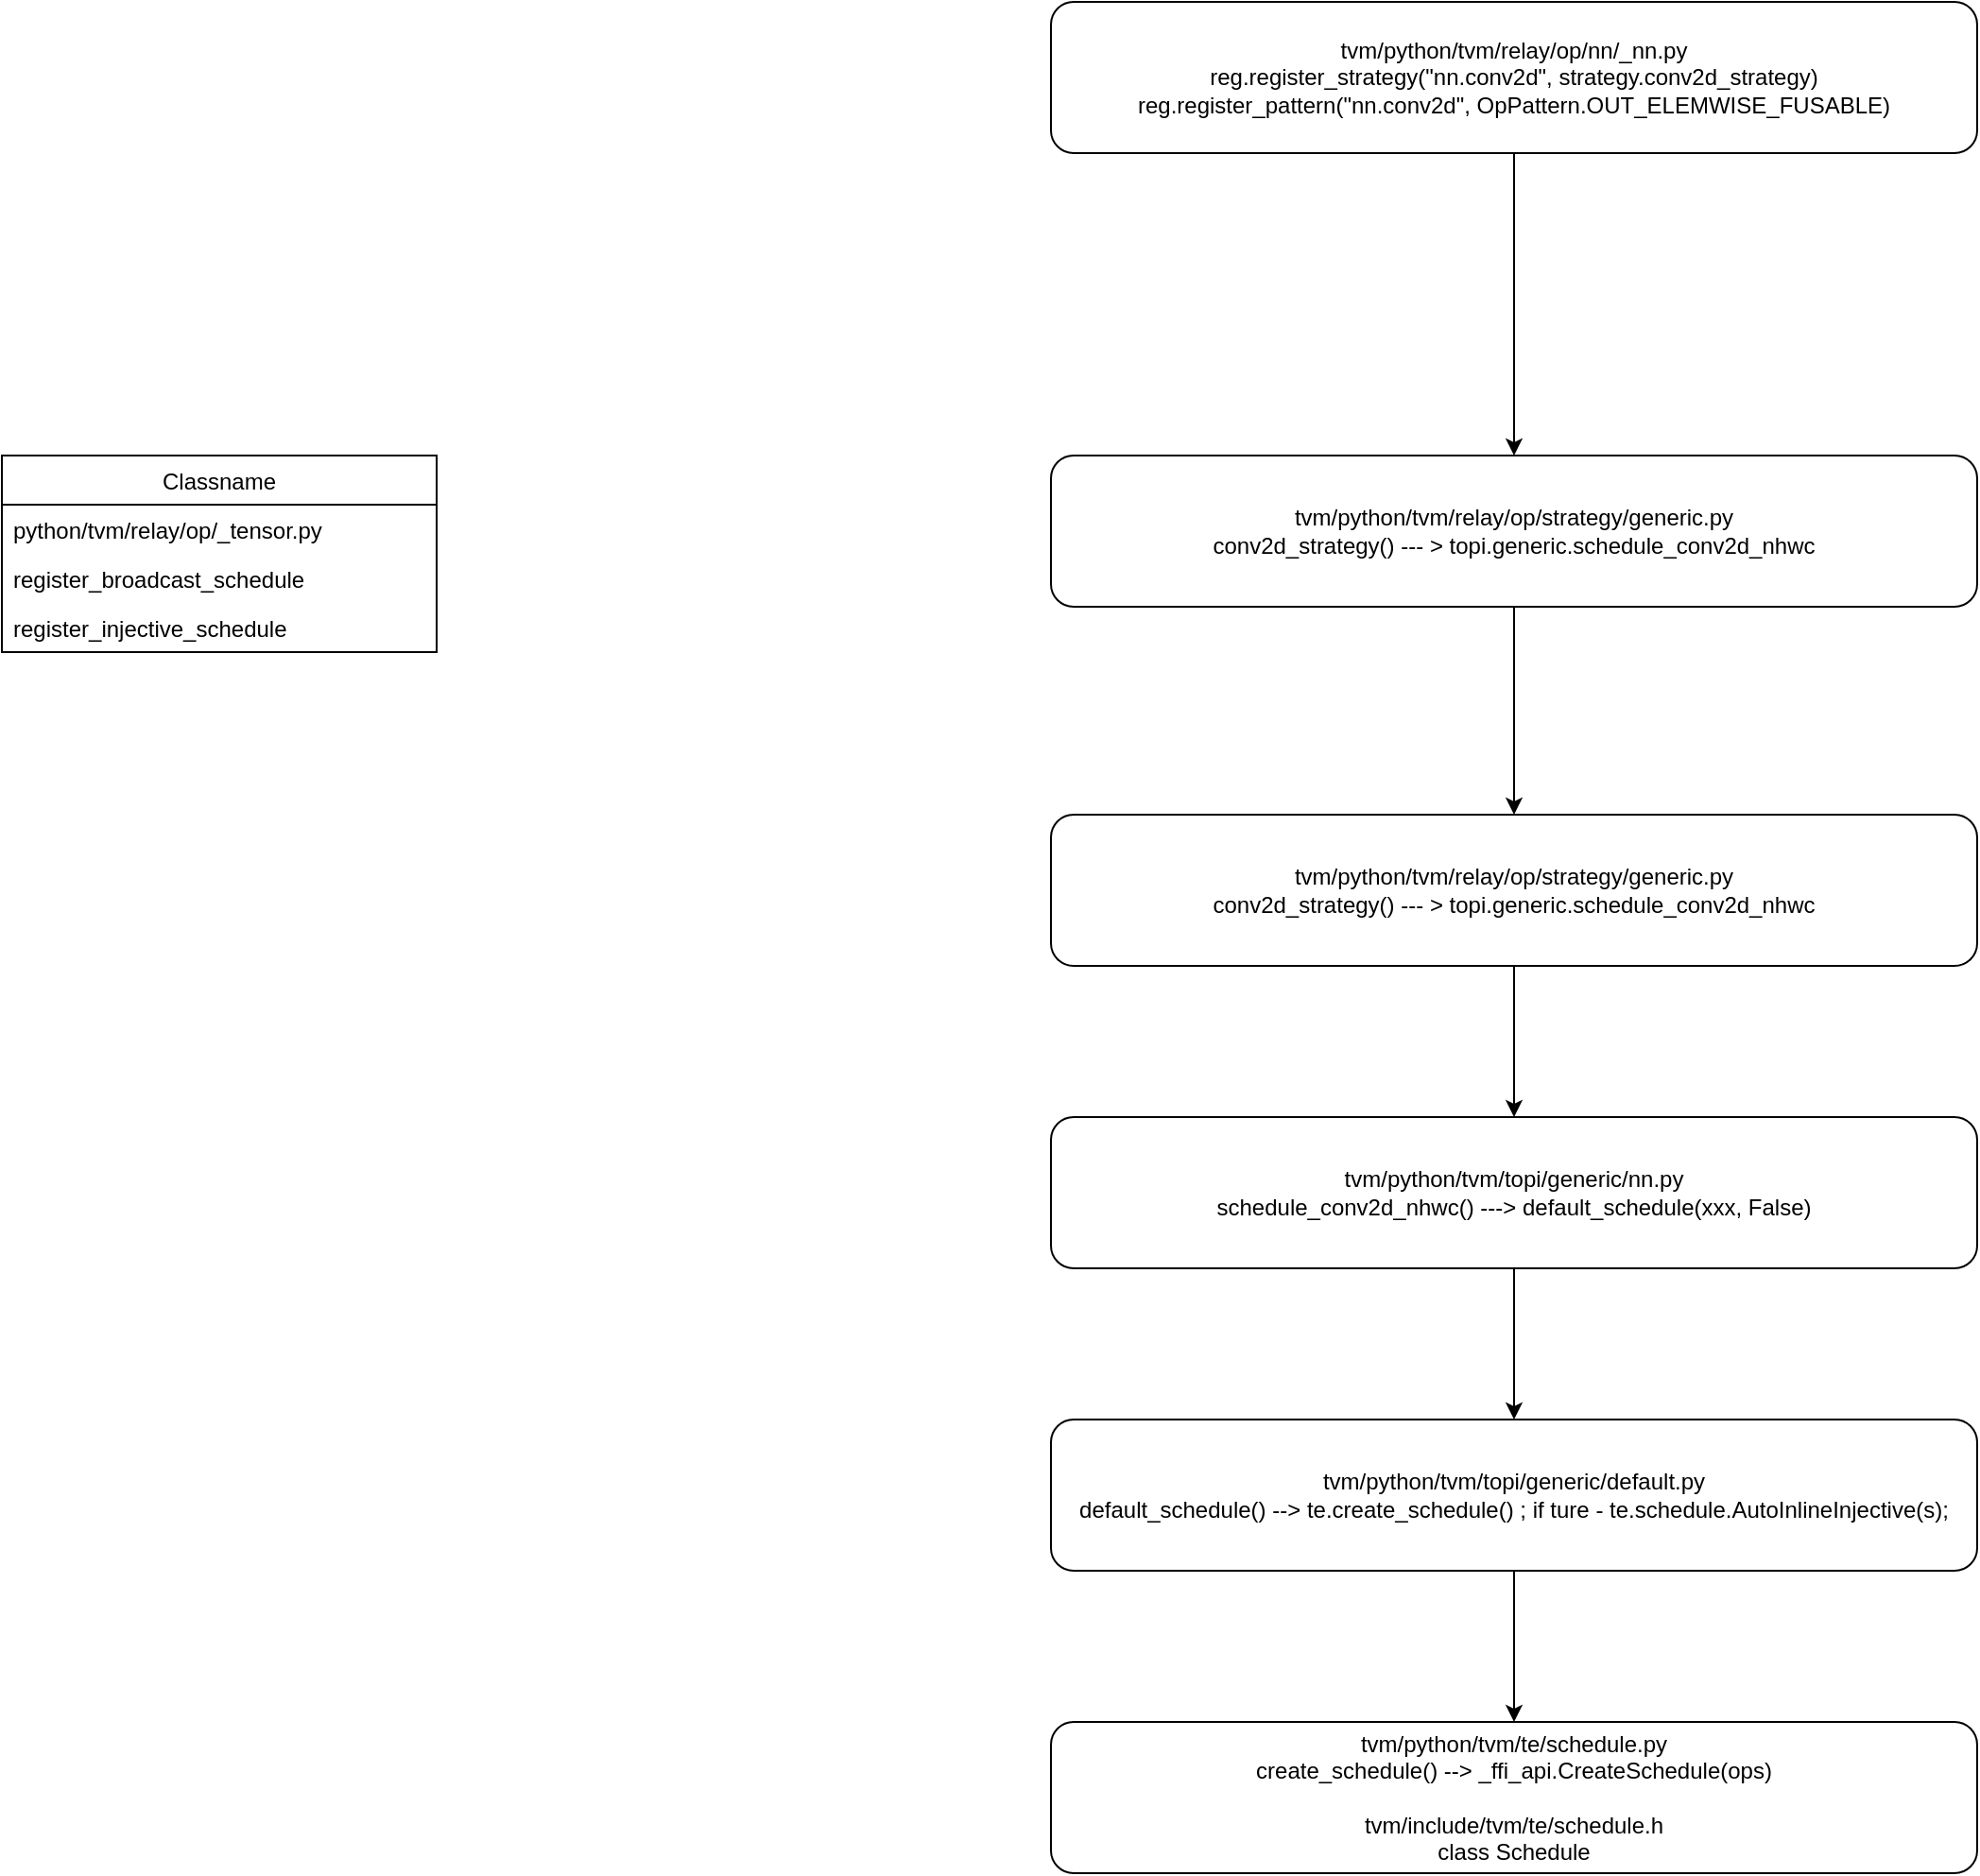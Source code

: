 <mxfile version="13.0.3" type="device"><diagram id="jpu4uU_9C2FMWErMyflO" name="Page-1"><mxGraphModel dx="6650" dy="2750" grid="1" gridSize="10" guides="1" tooltips="1" connect="1" arrows="1" fold="1" page="1" pageScale="1" pageWidth="850" pageHeight="1100" math="0" shadow="0"><root><mxCell id="0"/><mxCell id="1" parent="0"/><mxCell id="nLtnklWH3j4bwb1XH9aY-13" style="edgeStyle=orthogonalEdgeStyle;rounded=0;orthogonalLoop=1;jettySize=auto;html=1;entryX=0.5;entryY=0;entryDx=0;entryDy=0;" edge="1" parent="1" source="nLtnklWH3j4bwb1XH9aY-12" target="nLtnklWH3j4bwb1XH9aY-14"><mxGeometry relative="1" as="geometry"><mxPoint x="1010" y="310" as="targetPoint"/></mxGeometry></mxCell><mxCell id="nLtnklWH3j4bwb1XH9aY-12" value="&lt;div&gt;tvm/python/tvm/relay/op/nn/_nn.py&lt;br&gt;&lt;/div&gt;&lt;div&gt;reg.register_strategy(&quot;nn.conv2d&quot;, strategy.conv2d_strategy)&lt;/div&gt;&lt;div&gt;reg.register_pattern(&quot;nn.conv2d&quot;, OpPattern.OUT_ELEMWISE_FUSABLE)&lt;/div&gt;" style="rounded=1;whiteSpace=wrap;html=1;" vertex="1" parent="1"><mxGeometry x="750" y="90" width="490" height="80" as="geometry"/></mxCell><mxCell id="nLtnklWH3j4bwb1XH9aY-8" value="Classname" style="swimlane;fontStyle=0;childLayout=stackLayout;horizontal=1;startSize=26;fillColor=none;horizontalStack=0;resizeParent=1;resizeParentMax=0;resizeLast=0;collapsible=1;marginBottom=0;" vertex="1" parent="1"><mxGeometry x="195" y="330" width="230" height="104" as="geometry"/></mxCell><mxCell id="nLtnklWH3j4bwb1XH9aY-9" value="python/tvm/relay/op/_tensor.py" style="text;strokeColor=none;fillColor=none;align=left;verticalAlign=top;spacingLeft=4;spacingRight=4;overflow=hidden;rotatable=0;points=[[0,0.5],[1,0.5]];portConstraint=eastwest;" vertex="1" parent="nLtnklWH3j4bwb1XH9aY-8"><mxGeometry y="26" width="230" height="26" as="geometry"/></mxCell><mxCell id="nLtnklWH3j4bwb1XH9aY-10" value="register_broadcast_schedule" style="text;strokeColor=none;fillColor=none;align=left;verticalAlign=top;spacingLeft=4;spacingRight=4;overflow=hidden;rotatable=0;points=[[0,0.5],[1,0.5]];portConstraint=eastwest;" vertex="1" parent="nLtnklWH3j4bwb1XH9aY-8"><mxGeometry y="52" width="230" height="26" as="geometry"/></mxCell><mxCell id="nLtnklWH3j4bwb1XH9aY-11" value="register_injective_schedule" style="text;strokeColor=none;fillColor=none;align=left;verticalAlign=top;spacingLeft=4;spacingRight=4;overflow=hidden;rotatable=0;points=[[0,0.5],[1,0.5]];portConstraint=eastwest;" vertex="1" parent="nLtnklWH3j4bwb1XH9aY-8"><mxGeometry y="78" width="230" height="26" as="geometry"/></mxCell><mxCell id="nLtnklWH3j4bwb1XH9aY-15" style="edgeStyle=orthogonalEdgeStyle;rounded=0;orthogonalLoop=1;jettySize=auto;html=1;entryX=0.5;entryY=0;entryDx=0;entryDy=0;" edge="1" parent="1" source="nLtnklWH3j4bwb1XH9aY-14" target="nLtnklWH3j4bwb1XH9aY-16"><mxGeometry relative="1" as="geometry"><mxPoint x="995" y="520" as="targetPoint"/></mxGeometry></mxCell><mxCell id="nLtnklWH3j4bwb1XH9aY-14" value="tvm/python/tvm/relay/op/strategy/generic.py&lt;br&gt;conv2d_strategy() --- &amp;gt;&amp;nbsp;topi.generic.schedule_conv2d_nhwc" style="rounded=1;whiteSpace=wrap;html=1;" vertex="1" parent="1"><mxGeometry x="750" y="330" width="490" height="80" as="geometry"/></mxCell><mxCell id="nLtnklWH3j4bwb1XH9aY-18" value="" style="edgeStyle=orthogonalEdgeStyle;rounded=0;orthogonalLoop=1;jettySize=auto;html=1;" edge="1" parent="1" source="nLtnklWH3j4bwb1XH9aY-16" target="nLtnklWH3j4bwb1XH9aY-17"><mxGeometry relative="1" as="geometry"/></mxCell><mxCell id="nLtnklWH3j4bwb1XH9aY-16" value="tvm/python/tvm/relay/op/strategy/generic.py&lt;br&gt;conv2d_strategy() --- &amp;gt;&amp;nbsp;topi.generic.schedule_conv2d_nhwc" style="rounded=1;whiteSpace=wrap;html=1;" vertex="1" parent="1"><mxGeometry x="750" y="520" width="490" height="80" as="geometry"/></mxCell><mxCell id="nLtnklWH3j4bwb1XH9aY-20" value="" style="edgeStyle=orthogonalEdgeStyle;rounded=0;orthogonalLoop=1;jettySize=auto;html=1;" edge="1" parent="1" source="nLtnklWH3j4bwb1XH9aY-17" target="nLtnklWH3j4bwb1XH9aY-19"><mxGeometry relative="1" as="geometry"/></mxCell><mxCell id="nLtnklWH3j4bwb1XH9aY-17" value="tvm/python/tvm/topi/generic/nn.py&lt;br&gt;schedule_conv2d_nhwc() ---&amp;gt;&amp;nbsp;default_schedule(xxx, False)" style="rounded=1;whiteSpace=wrap;html=1;" vertex="1" parent="1"><mxGeometry x="750" y="680" width="490" height="80" as="geometry"/></mxCell><mxCell id="nLtnklWH3j4bwb1XH9aY-22" value="" style="edgeStyle=orthogonalEdgeStyle;rounded=0;orthogonalLoop=1;jettySize=auto;html=1;" edge="1" parent="1" source="nLtnklWH3j4bwb1XH9aY-19" target="nLtnklWH3j4bwb1XH9aY-21"><mxGeometry relative="1" as="geometry"/></mxCell><mxCell id="nLtnklWH3j4bwb1XH9aY-19" value="tvm/python/tvm/topi/generic/default.py&lt;br&gt;default_schedule() --&amp;gt;&amp;nbsp;te.create_schedule() ; if ture - te.schedule.AutoInlineInjective(s);" style="rounded=1;whiteSpace=wrap;html=1;" vertex="1" parent="1"><mxGeometry x="750" y="840" width="490" height="80" as="geometry"/></mxCell><mxCell id="nLtnklWH3j4bwb1XH9aY-21" value="tvm/python/tvm/te/schedule.py&lt;br&gt;create_schedule() --&amp;gt;&amp;nbsp;_ffi_api.CreateSchedule(ops)&lt;br&gt;&lt;br&gt;tvm/include/tvm/te/schedule.h&lt;br&gt;class Schedule&lt;br&gt;" style="rounded=1;whiteSpace=wrap;html=1;" vertex="1" parent="1"><mxGeometry x="750" y="1000" width="490" height="80" as="geometry"/></mxCell></root></mxGraphModel></diagram></mxfile>